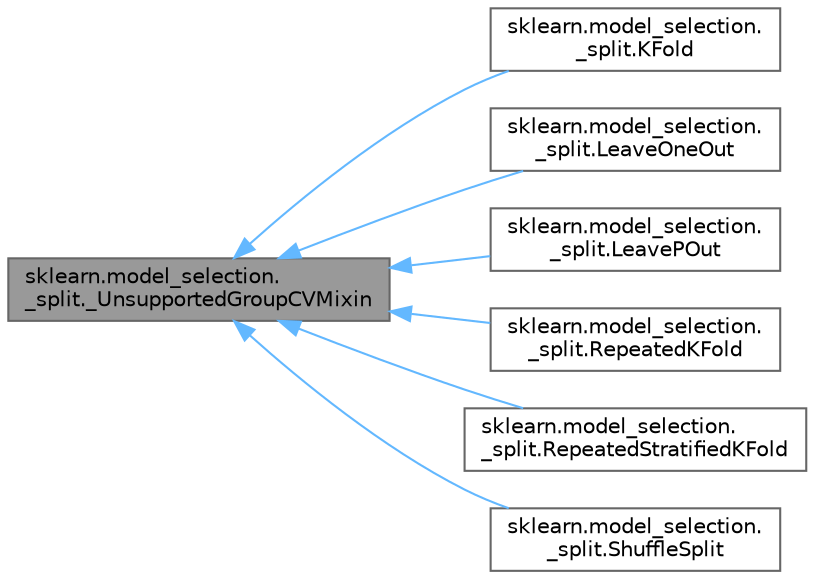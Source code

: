digraph "sklearn.model_selection._split._UnsupportedGroupCVMixin"
{
 // LATEX_PDF_SIZE
  bgcolor="transparent";
  edge [fontname=Helvetica,fontsize=10,labelfontname=Helvetica,labelfontsize=10];
  node [fontname=Helvetica,fontsize=10,shape=box,height=0.2,width=0.4];
  rankdir="LR";
  Node1 [id="Node000001",label="sklearn.model_selection.\l_split._UnsupportedGroupCVMixin",height=0.2,width=0.4,color="gray40", fillcolor="grey60", style="filled", fontcolor="black",tooltip=" "];
  Node1 -> Node2 [id="edge7_Node000001_Node000002",dir="back",color="steelblue1",style="solid",tooltip=" "];
  Node2 [id="Node000002",label="sklearn.model_selection.\l_split.KFold",height=0.2,width=0.4,color="gray40", fillcolor="white", style="filled",URL="$d0/dfb/classsklearn_1_1model__selection_1_1__split_1_1KFold.html",tooltip=" "];
  Node1 -> Node3 [id="edge8_Node000001_Node000003",dir="back",color="steelblue1",style="solid",tooltip=" "];
  Node3 [id="Node000003",label="sklearn.model_selection.\l_split.LeaveOneOut",height=0.2,width=0.4,color="gray40", fillcolor="white", style="filled",URL="$da/dcf/classsklearn_1_1model__selection_1_1__split_1_1LeaveOneOut.html",tooltip=" "];
  Node1 -> Node4 [id="edge9_Node000001_Node000004",dir="back",color="steelblue1",style="solid",tooltip=" "];
  Node4 [id="Node000004",label="sklearn.model_selection.\l_split.LeavePOut",height=0.2,width=0.4,color="gray40", fillcolor="white", style="filled",URL="$d4/d2a/classsklearn_1_1model__selection_1_1__split_1_1LeavePOut.html",tooltip=" "];
  Node1 -> Node5 [id="edge10_Node000001_Node000005",dir="back",color="steelblue1",style="solid",tooltip=" "];
  Node5 [id="Node000005",label="sklearn.model_selection.\l_split.RepeatedKFold",height=0.2,width=0.4,color="gray40", fillcolor="white", style="filled",URL="$d5/d6c/classsklearn_1_1model__selection_1_1__split_1_1RepeatedKFold.html",tooltip=" "];
  Node1 -> Node6 [id="edge11_Node000001_Node000006",dir="back",color="steelblue1",style="solid",tooltip=" "];
  Node6 [id="Node000006",label="sklearn.model_selection.\l_split.RepeatedStratifiedKFold",height=0.2,width=0.4,color="gray40", fillcolor="white", style="filled",URL="$dd/def/classsklearn_1_1model__selection_1_1__split_1_1RepeatedStratifiedKFold.html",tooltip=" "];
  Node1 -> Node7 [id="edge12_Node000001_Node000007",dir="back",color="steelblue1",style="solid",tooltip=" "];
  Node7 [id="Node000007",label="sklearn.model_selection.\l_split.ShuffleSplit",height=0.2,width=0.4,color="gray40", fillcolor="white", style="filled",URL="$d0/d00/classsklearn_1_1model__selection_1_1__split_1_1ShuffleSplit.html",tooltip=" "];
}
